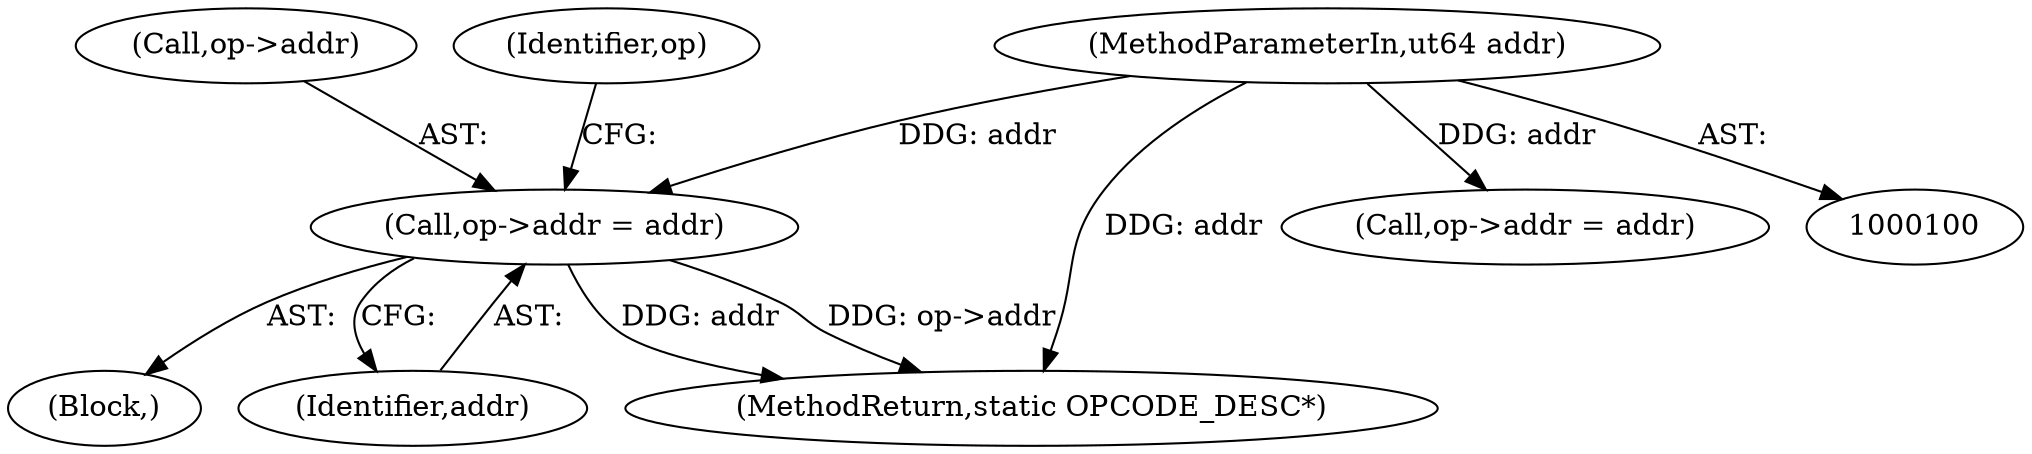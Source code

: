 digraph "0_radare2_b35530fa0681b27eba084de5527037ebfb397422@pointer" {
"1000210" [label="(Call,op->addr = addr)"];
"1000103" [label="(MethodParameterIn,ut64 addr)"];
"1000175" [label="(Block,)"];
"1000211" [label="(Call,op->addr)"];
"1000214" [label="(Identifier,addr)"];
"1000210" [label="(Call,op->addr = addr)"];
"1000312" [label="(Call,op->addr = addr)"];
"1000103" [label="(MethodParameterIn,ut64 addr)"];
"1000360" [label="(MethodReturn,static OPCODE_DESC*)"];
"1000218" [label="(Identifier,op)"];
"1000210" -> "1000175"  [label="AST: "];
"1000210" -> "1000214"  [label="CFG: "];
"1000211" -> "1000210"  [label="AST: "];
"1000214" -> "1000210"  [label="AST: "];
"1000218" -> "1000210"  [label="CFG: "];
"1000210" -> "1000360"  [label="DDG: addr"];
"1000210" -> "1000360"  [label="DDG: op->addr"];
"1000103" -> "1000210"  [label="DDG: addr"];
"1000103" -> "1000100"  [label="AST: "];
"1000103" -> "1000360"  [label="DDG: addr"];
"1000103" -> "1000312"  [label="DDG: addr"];
}
